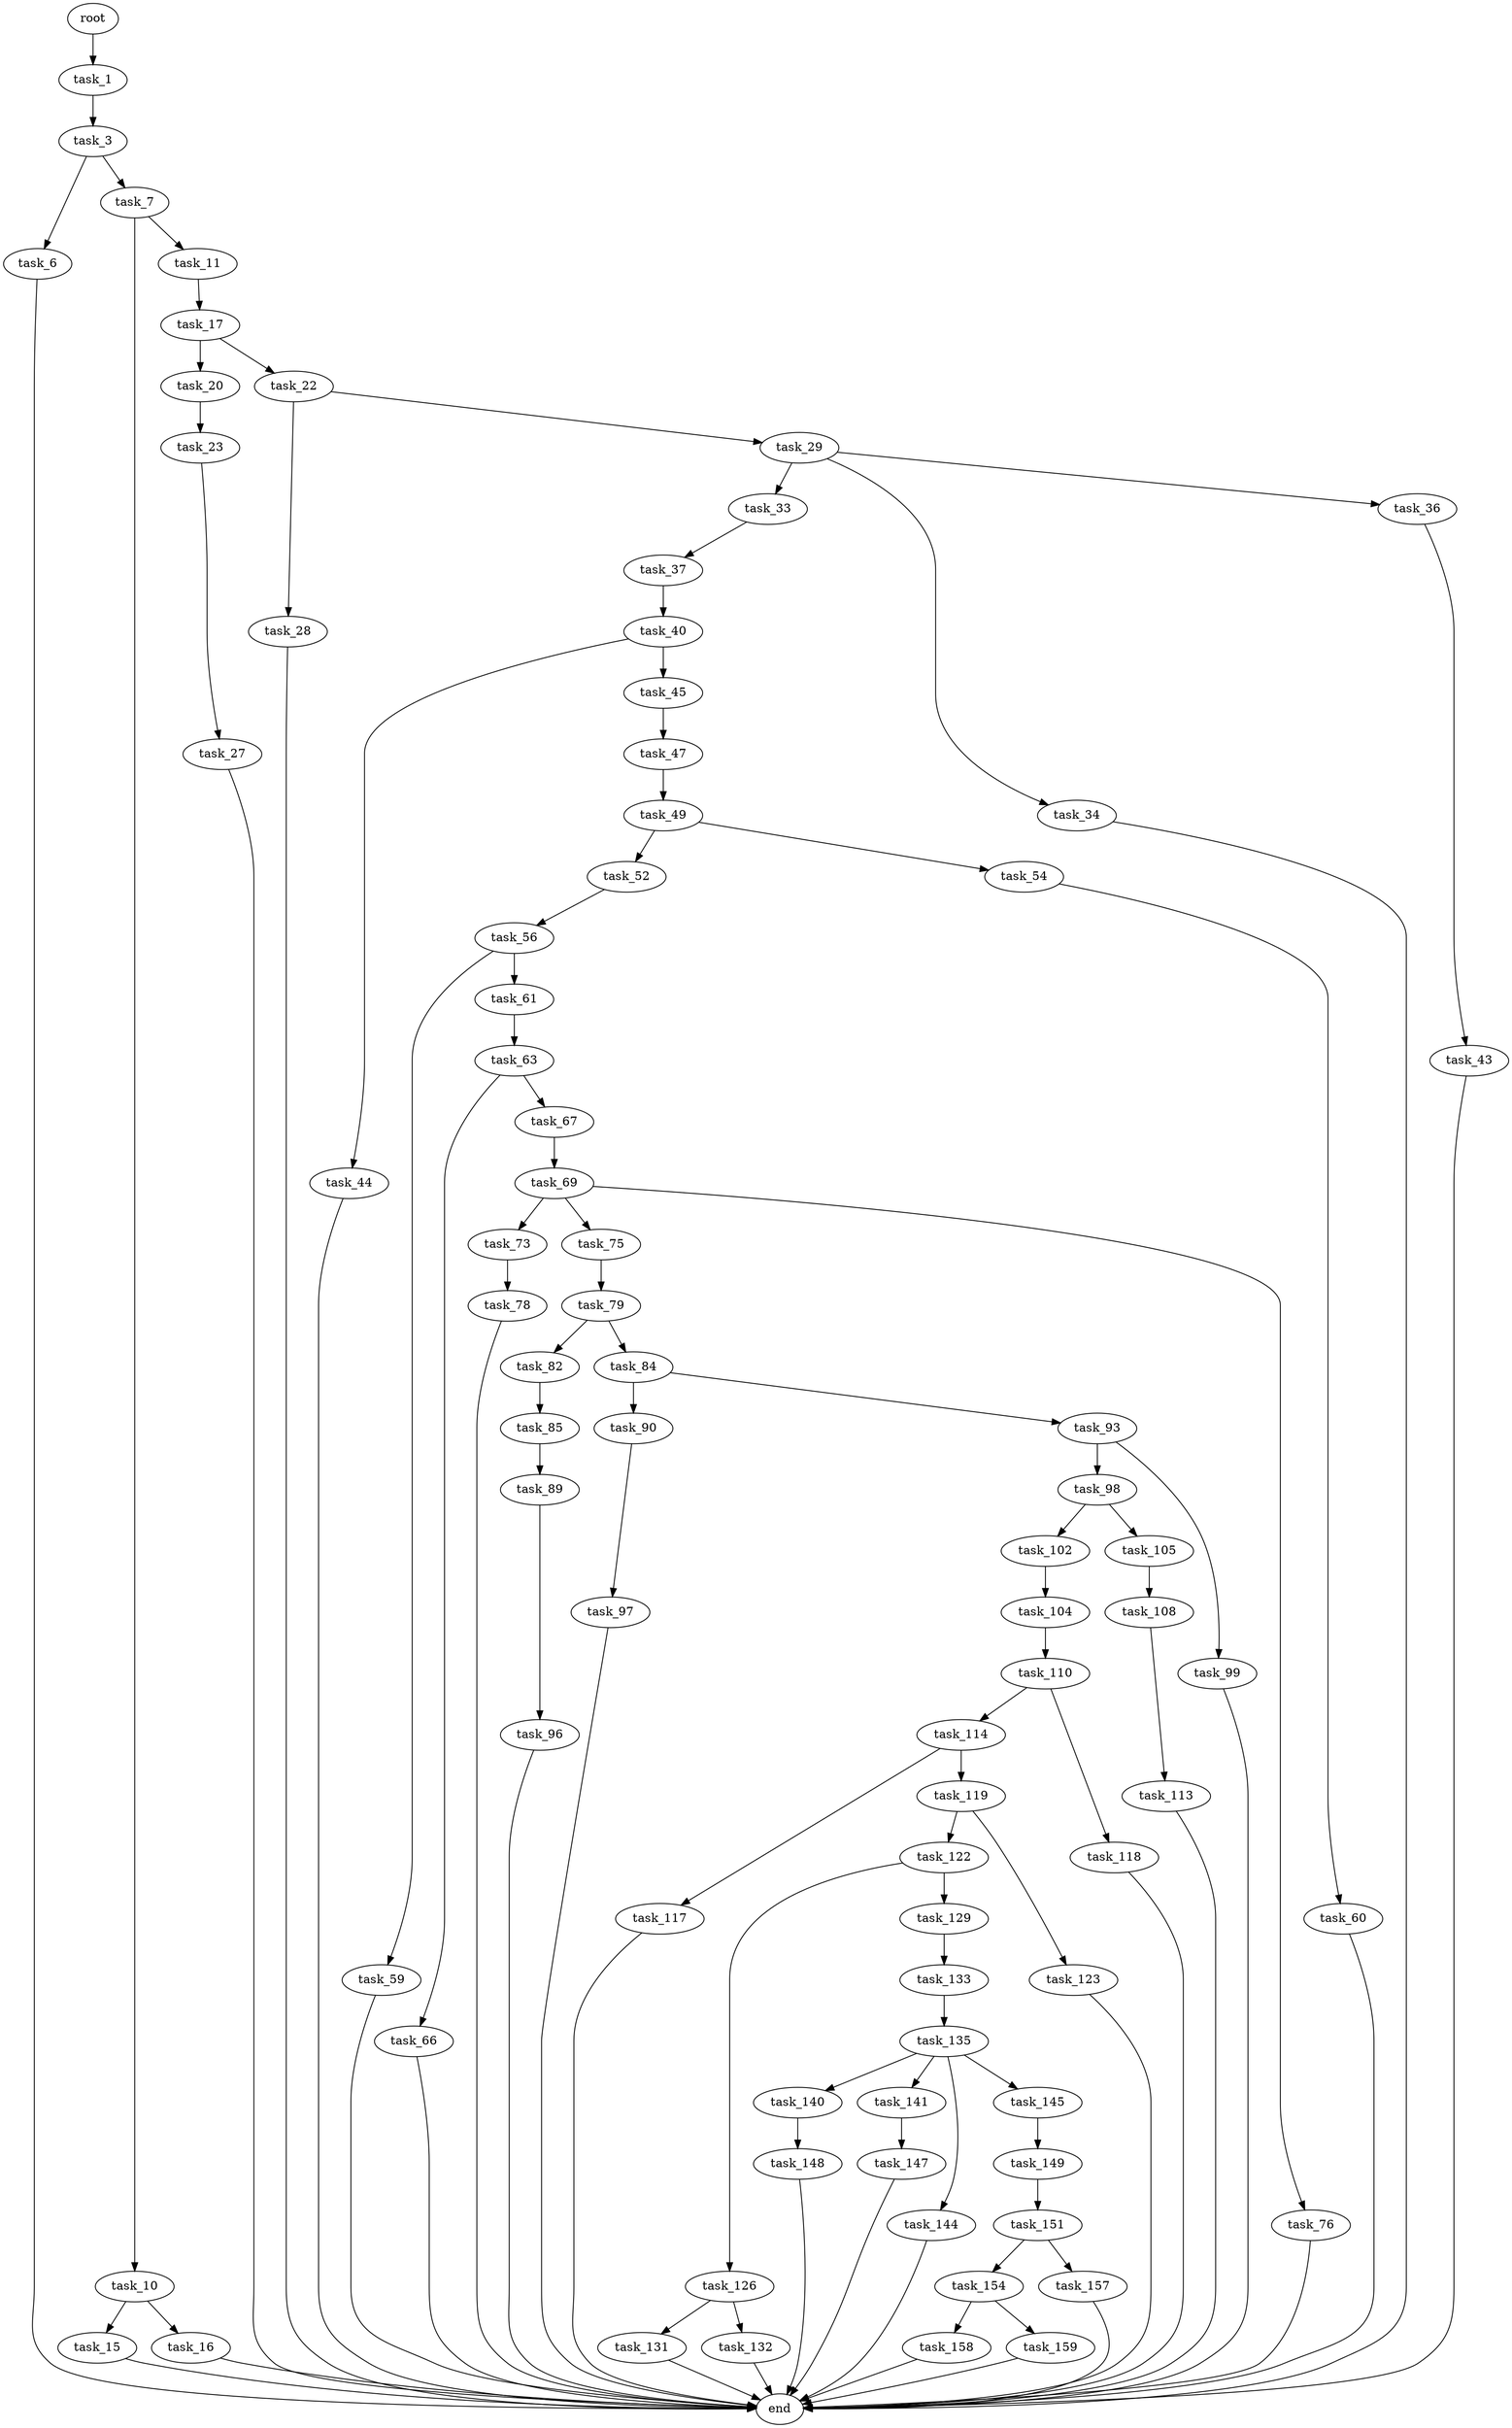 digraph G {
  root [size="0.000000"];
  task_1 [size="1073741824000.000000"];
  task_3 [size="782757789696.000000"];
  task_6 [size="1085523202474.000000"];
  task_7 [size="32686845254.000000"];
  end [size="0.000000"];
  task_10 [size="7437082426.000000"];
  task_11 [size="782757789696.000000"];
  task_15 [size="436344836140.000000"];
  task_16 [size="28991029248.000000"];
  task_17 [size="8589934592.000000"];
  task_20 [size="703731898615.000000"];
  task_22 [size="8589934592.000000"];
  task_23 [size="66837755897.000000"];
  task_28 [size="8589934592.000000"];
  task_29 [size="208605949714.000000"];
  task_27 [size="7484331315.000000"];
  task_33 [size="1812884344.000000"];
  task_34 [size="17857663870.000000"];
  task_36 [size="68719476736.000000"];
  task_37 [size="231928233984.000000"];
  task_43 [size="368293445632.000000"];
  task_40 [size="127889823792.000000"];
  task_44 [size="1144989835.000000"];
  task_45 [size="15405195115.000000"];
  task_47 [size="53487884797.000000"];
  task_49 [size="13045640783.000000"];
  task_52 [size="18318167681.000000"];
  task_54 [size="134217728000.000000"];
  task_56 [size="646055812.000000"];
  task_60 [size="134217728000.000000"];
  task_59 [size="1405663963732.000000"];
  task_61 [size="46330444776.000000"];
  task_63 [size="19296448202.000000"];
  task_66 [size="17990888979.000000"];
  task_67 [size="68719476736.000000"];
  task_69 [size="13169862927.000000"];
  task_73 [size="348886559172.000000"];
  task_75 [size="316872679811.000000"];
  task_76 [size="134217728000.000000"];
  task_78 [size="3386479402.000000"];
  task_79 [size="549755813888.000000"];
  task_82 [size="1159767525787.000000"];
  task_84 [size="672515356152.000000"];
  task_85 [size="368293445632.000000"];
  task_90 [size="134217728000.000000"];
  task_93 [size="14272907019.000000"];
  task_89 [size="18527277047.000000"];
  task_96 [size="176074403232.000000"];
  task_97 [size="231928233984.000000"];
  task_98 [size="32702362667.000000"];
  task_99 [size="28991029248.000000"];
  task_102 [size="231928233984.000000"];
  task_105 [size="4009257685.000000"];
  task_104 [size="978557334324.000000"];
  task_110 [size="20422225522.000000"];
  task_108 [size="30689240029.000000"];
  task_113 [size="98443208504.000000"];
  task_114 [size="1073741824000.000000"];
  task_118 [size="134217728000.000000"];
  task_117 [size="5369773652.000000"];
  task_119 [size="782757789696.000000"];
  task_122 [size="17532396451.000000"];
  task_123 [size="10150540921.000000"];
  task_126 [size="2040675040.000000"];
  task_129 [size="68719476736.000000"];
  task_131 [size="9806719164.000000"];
  task_132 [size="142664864784.000000"];
  task_133 [size="5455754562.000000"];
  task_135 [size="310408420086.000000"];
  task_140 [size="1073741824000.000000"];
  task_141 [size="4232967238.000000"];
  task_144 [size="80033502206.000000"];
  task_145 [size="3205835518.000000"];
  task_148 [size="90373187712.000000"];
  task_147 [size="6991303484.000000"];
  task_149 [size="13075687912.000000"];
  task_151 [size="61091496168.000000"];
  task_154 [size="1301547726850.000000"];
  task_157 [size="584704962619.000000"];
  task_158 [size="48458196121.000000"];
  task_159 [size="530126402364.000000"];

  root -> task_1 [size="1.000000"];
  task_1 -> task_3 [size="838860800.000000"];
  task_3 -> task_6 [size="679477248.000000"];
  task_3 -> task_7 [size="679477248.000000"];
  task_6 -> end [size="1.000000"];
  task_7 -> task_10 [size="33554432.000000"];
  task_7 -> task_11 [size="33554432.000000"];
  task_10 -> task_15 [size="536870912.000000"];
  task_10 -> task_16 [size="536870912.000000"];
  task_11 -> task_17 [size="679477248.000000"];
  task_15 -> end [size="1.000000"];
  task_16 -> end [size="1.000000"];
  task_17 -> task_20 [size="33554432.000000"];
  task_17 -> task_22 [size="33554432.000000"];
  task_20 -> task_23 [size="679477248.000000"];
  task_22 -> task_28 [size="33554432.000000"];
  task_22 -> task_29 [size="33554432.000000"];
  task_23 -> task_27 [size="209715200.000000"];
  task_28 -> end [size="1.000000"];
  task_29 -> task_33 [size="301989888.000000"];
  task_29 -> task_34 [size="301989888.000000"];
  task_29 -> task_36 [size="301989888.000000"];
  task_27 -> end [size="1.000000"];
  task_33 -> task_37 [size="134217728.000000"];
  task_34 -> end [size="1.000000"];
  task_36 -> task_43 [size="134217728.000000"];
  task_37 -> task_40 [size="301989888.000000"];
  task_43 -> end [size="1.000000"];
  task_40 -> task_44 [size="134217728.000000"];
  task_40 -> task_45 [size="134217728.000000"];
  task_44 -> end [size="1.000000"];
  task_45 -> task_47 [size="411041792.000000"];
  task_47 -> task_49 [size="75497472.000000"];
  task_49 -> task_52 [size="209715200.000000"];
  task_49 -> task_54 [size="209715200.000000"];
  task_52 -> task_56 [size="33554432.000000"];
  task_54 -> task_60 [size="209715200.000000"];
  task_56 -> task_59 [size="75497472.000000"];
  task_56 -> task_61 [size="75497472.000000"];
  task_60 -> end [size="1.000000"];
  task_59 -> end [size="1.000000"];
  task_61 -> task_63 [size="75497472.000000"];
  task_63 -> task_66 [size="411041792.000000"];
  task_63 -> task_67 [size="411041792.000000"];
  task_66 -> end [size="1.000000"];
  task_67 -> task_69 [size="134217728.000000"];
  task_69 -> task_73 [size="301989888.000000"];
  task_69 -> task_75 [size="301989888.000000"];
  task_69 -> task_76 [size="301989888.000000"];
  task_73 -> task_78 [size="679477248.000000"];
  task_75 -> task_79 [size="838860800.000000"];
  task_76 -> end [size="1.000000"];
  task_78 -> end [size="1.000000"];
  task_79 -> task_82 [size="536870912.000000"];
  task_79 -> task_84 [size="536870912.000000"];
  task_82 -> task_85 [size="838860800.000000"];
  task_84 -> task_90 [size="838860800.000000"];
  task_84 -> task_93 [size="838860800.000000"];
  task_85 -> task_89 [size="411041792.000000"];
  task_90 -> task_97 [size="209715200.000000"];
  task_93 -> task_98 [size="301989888.000000"];
  task_93 -> task_99 [size="301989888.000000"];
  task_89 -> task_96 [size="411041792.000000"];
  task_96 -> end [size="1.000000"];
  task_97 -> end [size="1.000000"];
  task_98 -> task_102 [size="679477248.000000"];
  task_98 -> task_105 [size="679477248.000000"];
  task_99 -> end [size="1.000000"];
  task_102 -> task_104 [size="301989888.000000"];
  task_105 -> task_108 [size="411041792.000000"];
  task_104 -> task_110 [size="679477248.000000"];
  task_110 -> task_114 [size="33554432.000000"];
  task_110 -> task_118 [size="33554432.000000"];
  task_108 -> task_113 [size="679477248.000000"];
  task_113 -> end [size="1.000000"];
  task_114 -> task_117 [size="838860800.000000"];
  task_114 -> task_119 [size="838860800.000000"];
  task_118 -> end [size="1.000000"];
  task_117 -> end [size="1.000000"];
  task_119 -> task_122 [size="679477248.000000"];
  task_119 -> task_123 [size="679477248.000000"];
  task_122 -> task_126 [size="301989888.000000"];
  task_122 -> task_129 [size="301989888.000000"];
  task_123 -> end [size="1.000000"];
  task_126 -> task_131 [size="33554432.000000"];
  task_126 -> task_132 [size="33554432.000000"];
  task_129 -> task_133 [size="134217728.000000"];
  task_131 -> end [size="1.000000"];
  task_132 -> end [size="1.000000"];
  task_133 -> task_135 [size="411041792.000000"];
  task_135 -> task_140 [size="209715200.000000"];
  task_135 -> task_141 [size="209715200.000000"];
  task_135 -> task_144 [size="209715200.000000"];
  task_135 -> task_145 [size="209715200.000000"];
  task_140 -> task_148 [size="838860800.000000"];
  task_141 -> task_147 [size="301989888.000000"];
  task_144 -> end [size="1.000000"];
  task_145 -> task_149 [size="134217728.000000"];
  task_148 -> end [size="1.000000"];
  task_147 -> end [size="1.000000"];
  task_149 -> task_151 [size="301989888.000000"];
  task_151 -> task_154 [size="134217728.000000"];
  task_151 -> task_157 [size="134217728.000000"];
  task_154 -> task_158 [size="838860800.000000"];
  task_154 -> task_159 [size="838860800.000000"];
  task_157 -> end [size="1.000000"];
  task_158 -> end [size="1.000000"];
  task_159 -> end [size="1.000000"];
}
